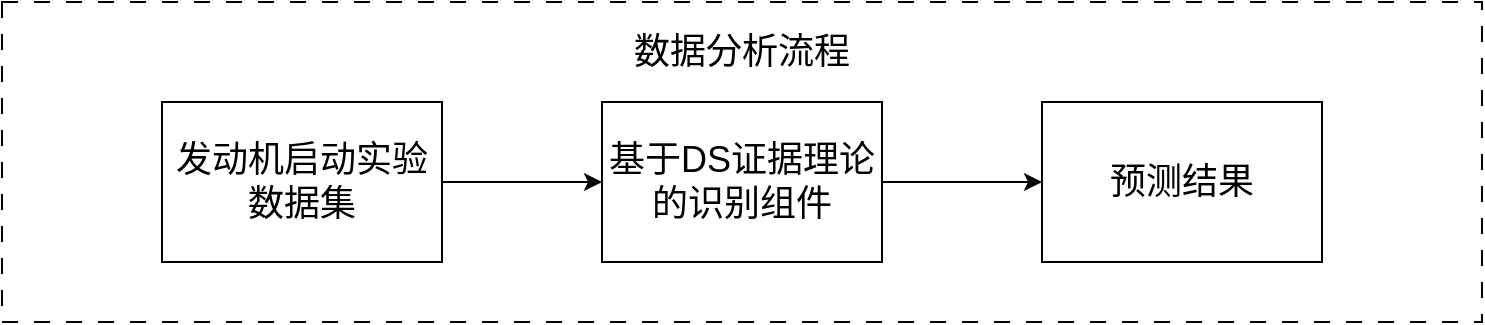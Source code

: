 <mxfile version="23.1.7" type="github">
  <diagram name="第 1 页" id="qoAVQFgNsMRjQqSnzqVQ">
    <mxGraphModel dx="936" dy="543" grid="1" gridSize="10" guides="1" tooltips="1" connect="1" arrows="1" fold="1" page="1" pageScale="1" pageWidth="4681" pageHeight="3300" math="0" shadow="0">
      <root>
        <mxCell id="0" />
        <mxCell id="1" parent="0" />
        <mxCell id="GSnsvdYUQ4yCGKqg6YQS-9" value="" style="verticalLabelPosition=bottom;verticalAlign=top;html=1;shape=mxgraph.basic.rect;fillColor2=none;strokeWidth=1;size=20;indent=5;dashed=1;dashPattern=8 8;" vertex="1" parent="1">
          <mxGeometry x="120" y="150" width="740" height="160" as="geometry" />
        </mxCell>
        <mxCell id="GSnsvdYUQ4yCGKqg6YQS-8" style="edgeStyle=orthogonalEdgeStyle;rounded=0;orthogonalLoop=1;jettySize=auto;html=1;exitX=1;exitY=0.5;exitDx=0;exitDy=0;" edge="1" parent="1" source="GSnsvdYUQ4yCGKqg6YQS-1" target="GSnsvdYUQ4yCGKqg6YQS-3">
          <mxGeometry relative="1" as="geometry" />
        </mxCell>
        <mxCell id="GSnsvdYUQ4yCGKqg6YQS-1" value="&lt;font style=&quot;font-size: 18px;&quot;&gt;发动机启动实验数据集&lt;/font&gt;" style="rounded=0;whiteSpace=wrap;html=1;" vertex="1" parent="1">
          <mxGeometry x="200" y="200" width="140" height="80" as="geometry" />
        </mxCell>
        <mxCell id="GSnsvdYUQ4yCGKqg6YQS-7" style="edgeStyle=orthogonalEdgeStyle;rounded=0;orthogonalLoop=1;jettySize=auto;html=1;exitX=1;exitY=0.5;exitDx=0;exitDy=0;" edge="1" parent="1" source="GSnsvdYUQ4yCGKqg6YQS-3" target="GSnsvdYUQ4yCGKqg6YQS-6">
          <mxGeometry relative="1" as="geometry" />
        </mxCell>
        <mxCell id="GSnsvdYUQ4yCGKqg6YQS-3" value="&lt;font style=&quot;font-size: 18px;&quot;&gt;基于DS证据理论的识别组件&lt;/font&gt;" style="rounded=0;whiteSpace=wrap;html=1;" vertex="1" parent="1">
          <mxGeometry x="420" y="200" width="140" height="80" as="geometry" />
        </mxCell>
        <mxCell id="GSnsvdYUQ4yCGKqg6YQS-6" value="&lt;font style=&quot;font-size: 18px;&quot;&gt;预测结果&lt;/font&gt;" style="rounded=0;whiteSpace=wrap;html=1;" vertex="1" parent="1">
          <mxGeometry x="640" y="200" width="140" height="80" as="geometry" />
        </mxCell>
        <mxCell id="GSnsvdYUQ4yCGKqg6YQS-11" value="&lt;font style=&quot;font-size: 18px;&quot;&gt;数据分析流程&lt;/font&gt;" style="text;html=1;align=center;verticalAlign=middle;whiteSpace=wrap;rounded=0;" vertex="1" parent="1">
          <mxGeometry x="410" y="160" width="160" height="30" as="geometry" />
        </mxCell>
      </root>
    </mxGraphModel>
  </diagram>
</mxfile>
